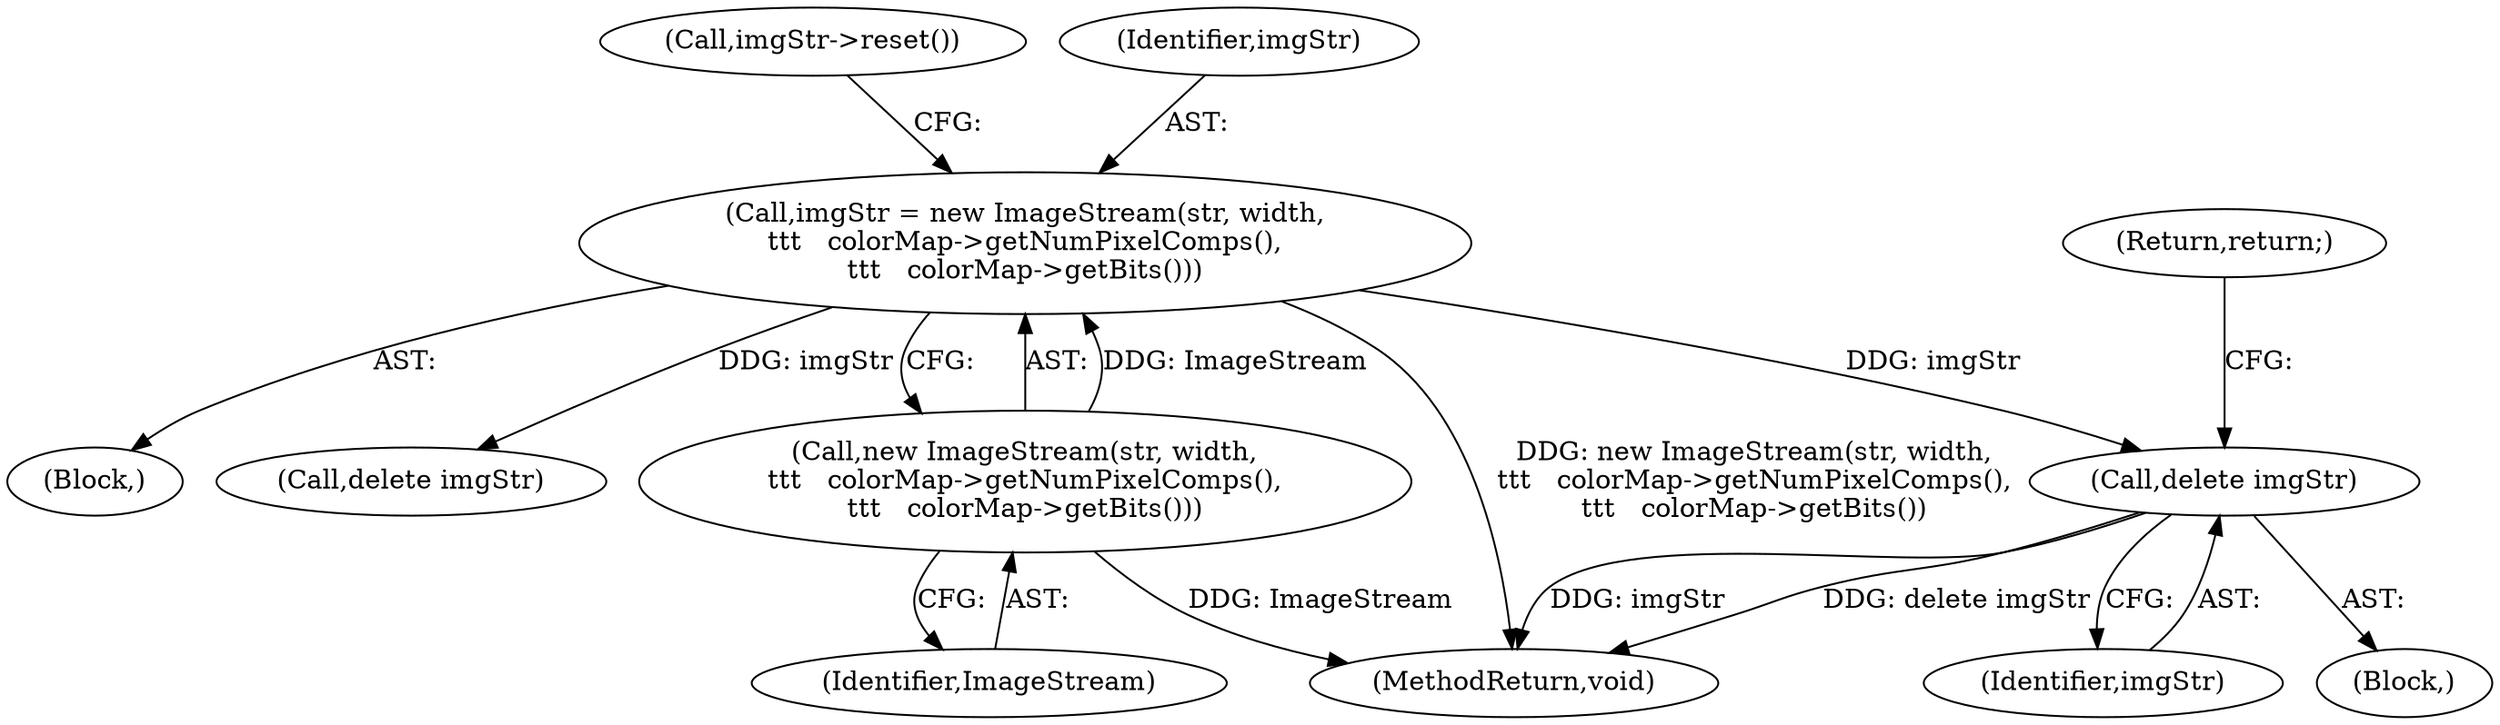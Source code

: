digraph "0_poppler_7b2d314a61fd0e12f47c62996cb49ec0d1ba747a@API" {
"1000287" [label="(Call,delete imgStr)"];
"1000130" [label="(Call,imgStr = new ImageStream(str, width,\n\t\t\t   colorMap->getNumPixelComps(),\n\t\t\t   colorMap->getBits()))"];
"1000132" [label="(Call,new ImageStream(str, width,\n\t\t\t   colorMap->getNumPixelComps(),\n\t\t\t   colorMap->getBits()))"];
"1000288" [label="(Identifier,imgStr)"];
"1000111" [label="(Block,)"];
"1000134" [label="(Call,imgStr->reset())"];
"1000283" [label="(Block,)"];
"1000346" [label="(Call,delete imgStr)"];
"1000131" [label="(Identifier,imgStr)"];
"1000289" [label="(Return,return;)"];
"1000132" [label="(Call,new ImageStream(str, width,\n\t\t\t   colorMap->getNumPixelComps(),\n\t\t\t   colorMap->getBits()))"];
"1000348" [label="(MethodReturn,void)"];
"1000287" [label="(Call,delete imgStr)"];
"1000133" [label="(Identifier,ImageStream)"];
"1000130" [label="(Call,imgStr = new ImageStream(str, width,\n\t\t\t   colorMap->getNumPixelComps(),\n\t\t\t   colorMap->getBits()))"];
"1000287" -> "1000283"  [label="AST: "];
"1000287" -> "1000288"  [label="CFG: "];
"1000288" -> "1000287"  [label="AST: "];
"1000289" -> "1000287"  [label="CFG: "];
"1000287" -> "1000348"  [label="DDG: delete imgStr"];
"1000287" -> "1000348"  [label="DDG: imgStr"];
"1000130" -> "1000287"  [label="DDG: imgStr"];
"1000130" -> "1000111"  [label="AST: "];
"1000130" -> "1000132"  [label="CFG: "];
"1000131" -> "1000130"  [label="AST: "];
"1000132" -> "1000130"  [label="AST: "];
"1000134" -> "1000130"  [label="CFG: "];
"1000130" -> "1000348"  [label="DDG: new ImageStream(str, width,\n\t\t\t   colorMap->getNumPixelComps(),\n\t\t\t   colorMap->getBits())"];
"1000132" -> "1000130"  [label="DDG: ImageStream"];
"1000130" -> "1000346"  [label="DDG: imgStr"];
"1000132" -> "1000133"  [label="CFG: "];
"1000133" -> "1000132"  [label="AST: "];
"1000132" -> "1000348"  [label="DDG: ImageStream"];
}
